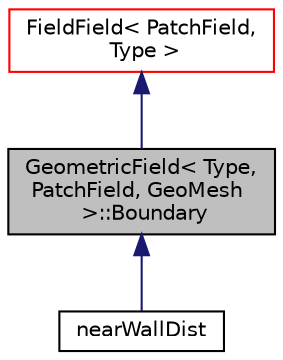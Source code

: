 digraph "GeometricField&lt; Type, PatchField, GeoMesh &gt;::Boundary"
{
  bgcolor="transparent";
  edge [fontname="Helvetica",fontsize="10",labelfontname="Helvetica",labelfontsize="10"];
  node [fontname="Helvetica",fontsize="10",shape=record];
  Node1 [label="GeometricField\< Type,\l PatchField, GeoMesh\l \>::Boundary",height=0.2,width=0.4,color="black", fillcolor="grey75", style="filled" fontcolor="black"];
  Node2 -> Node1 [dir="back",color="midnightblue",fontsize="10",style="solid",fontname="Helvetica"];
  Node2 [label="FieldField\< PatchField,\l Type \>",height=0.2,width=0.4,color="red",URL="$classFoam_1_1FieldField.html"];
  Node1 -> Node3 [dir="back",color="midnightblue",fontsize="10",style="solid",fontname="Helvetica"];
  Node3 [label="nearWallDist",height=0.2,width=0.4,color="black",URL="$classFoam_1_1nearWallDist.html",tooltip="Distance calculation for cells with face on a wall. Searches pointNeighbours to find closest..."];
}
